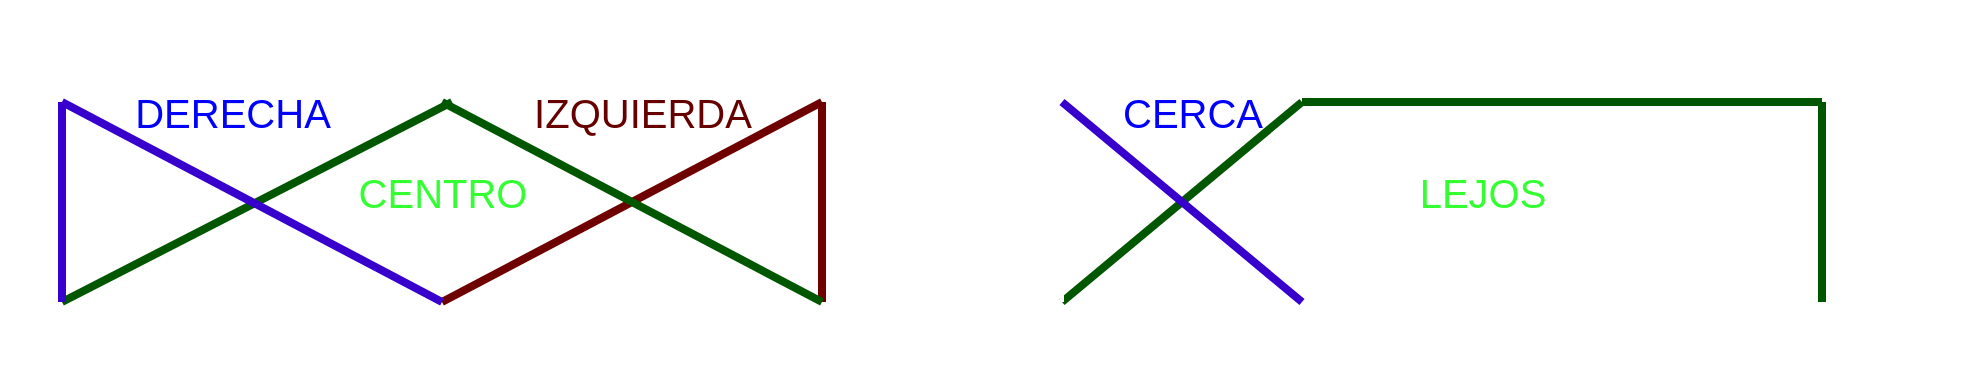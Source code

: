 <mxfile>
    <diagram id="yDrfxnIEmq6K1OEeBAZV" name="Page-1">
        <mxGraphModel dx="1109" dy="1194" grid="1" gridSize="10" guides="1" tooltips="1" connect="1" arrows="1" fold="1" page="1" pageScale="1" pageWidth="1169" pageHeight="827" math="0" shadow="0">
            <root>
                <mxCell id="0"/>
                <mxCell id="1" parent="0"/>
                <mxCell id="17" value="" style="rounded=1;whiteSpace=wrap;html=1;fillColor=none;strokeColor=#FFFFFF;fontColor=#FFFFFF;" parent="1" vertex="1">
                    <mxGeometry x="20" y="30" width="480" height="190" as="geometry"/>
                </mxCell>
                <mxCell id="18" value="" style="endArrow=classic;html=1;startArrow=none;startFill=0;endFill=1;strokeWidth=2;fontColor=#FFFFFF;strokeColor=#FFFFFF;" parent="1" edge="1">
                    <mxGeometry width="50" height="50" relative="1" as="geometry">
                        <mxPoint x="50" y="180" as="sourcePoint"/>
                        <mxPoint x="450" y="180" as="targetPoint"/>
                    </mxGeometry>
                </mxCell>
                <mxCell id="19" value="160" style="edgeLabel;html=1;align=center;verticalAlign=middle;resizable=0;points=[];fontColor=#FFFFFF;fontSize=20;labelBackgroundColor=none;" parent="18" vertex="1" connectable="0">
                    <mxGeometry x="-0.535" y="1" relative="1" as="geometry">
                        <mxPoint x="98" y="21" as="offset"/>
                    </mxGeometry>
                </mxCell>
                <mxCell id="20" value="320pixeles" style="edgeLabel;html=1;align=center;verticalAlign=middle;resizable=0;points=[];fontColor=#FFFFFF;fontSize=20;labelBackgroundColor=none;" parent="18" vertex="1" connectable="0">
                    <mxGeometry x="0.895" y="3" relative="1" as="geometry">
                        <mxPoint y="23" as="offset"/>
                    </mxGeometry>
                </mxCell>
                <mxCell id="21" value="" style="endArrow=none;html=1;fillColor=#008a00;strokeColor=#005700;strokeWidth=4;" parent="1" edge="1">
                    <mxGeometry width="50" height="50" relative="1" as="geometry">
                        <mxPoint x="50" y="180" as="sourcePoint"/>
                        <mxPoint x="245" y="80" as="targetPoint"/>
                    </mxGeometry>
                </mxCell>
                <mxCell id="22" value="" style="endArrow=none;html=1;fillColor=#a20025;strokeColor=#6F0000;strokeWidth=4;" parent="1" edge="1">
                    <mxGeometry width="50" height="50" relative="1" as="geometry">
                        <mxPoint x="240" y="180" as="sourcePoint"/>
                        <mxPoint x="430" y="80" as="targetPoint"/>
                    </mxGeometry>
                </mxCell>
                <mxCell id="23" value="" style="endArrow=none;html=1;fillColor=#a20025;strokeColor=#6F0000;strokeWidth=4;" parent="1" edge="1">
                    <mxGeometry width="50" height="50" relative="1" as="geometry">
                        <mxPoint x="430" y="180" as="sourcePoint"/>
                        <mxPoint x="430" y="80" as="targetPoint"/>
                    </mxGeometry>
                </mxCell>
                <mxCell id="24" value="" style="endArrow=classic;html=1;startArrow=none;startFill=0;endFill=1;strokeWidth=2;fontColor=#FFFFFF;strokeColor=#FFFFFF;" parent="1" edge="1">
                    <mxGeometry width="50" height="50" relative="1" as="geometry">
                        <mxPoint x="50" y="180" as="sourcePoint"/>
                        <mxPoint x="50" y="50" as="targetPoint"/>
                    </mxGeometry>
                </mxCell>
                <mxCell id="25" value="" style="endArrow=none;html=1;fontColor=#33FF33;strokeWidth=4;fillColor=#6a00ff;strokeColor=#3700CC;" parent="1" edge="1">
                    <mxGeometry width="50" height="50" relative="1" as="geometry">
                        <mxPoint x="50" y="80" as="sourcePoint"/>
                        <mxPoint x="240" y="180" as="targetPoint"/>
                    </mxGeometry>
                </mxCell>
                <mxCell id="26" value="CENTRO" style="text;html=1;align=center;verticalAlign=middle;resizable=0;points=[];autosize=1;strokeColor=none;fillColor=none;fontColor=#33FF33;fontSize=20;" parent="1" vertex="1">
                    <mxGeometry x="190" y="110" width="100" height="30" as="geometry"/>
                </mxCell>
                <mxCell id="27" value="DERECHA" style="text;html=1;align=center;verticalAlign=middle;resizable=0;points=[];autosize=1;fontColor=#0000FF;fontSize=20;" parent="1" vertex="1">
                    <mxGeometry x="80" y="70" width="110" height="30" as="geometry"/>
                </mxCell>
                <mxCell id="28" value="" style="endArrow=none;html=1;fillColor=#008a00;strokeColor=#005700;strokeWidth=4;" parent="1" edge="1">
                    <mxGeometry width="50" height="50" relative="1" as="geometry">
                        <mxPoint x="240" y="80" as="sourcePoint"/>
                        <mxPoint x="430" y="180" as="targetPoint"/>
                    </mxGeometry>
                </mxCell>
                <mxCell id="29" value="IZQUIERDA" style="text;html=1;align=center;verticalAlign=middle;resizable=0;points=[];autosize=1;fontColor=#660000;fontSize=20;" parent="1" vertex="1">
                    <mxGeometry x="280" y="70" width="120" height="30" as="geometry"/>
                </mxCell>
                <mxCell id="30" value="0" style="edgeLabel;html=1;align=center;verticalAlign=middle;resizable=0;points=[];fontColor=#FFFFFF;fontSize=20;labelBackgroundColor=none;" parent="1" vertex="1" connectable="0">
                    <mxGeometry x="60" y="200.0" as="geometry">
                        <mxPoint x="-6" y="-4" as="offset"/>
                    </mxGeometry>
                </mxCell>
                <mxCell id="31" value="" style="endArrow=none;html=1;fontColor=#33FF33;strokeWidth=4;fillColor=#6a00ff;strokeColor=#3700CC;" parent="1" edge="1">
                    <mxGeometry width="50" height="50" relative="1" as="geometry">
                        <mxPoint x="50" y="80" as="sourcePoint"/>
                        <mxPoint x="50" y="180" as="targetPoint"/>
                    </mxGeometry>
                </mxCell>
                <mxCell id="32" value="" style="rounded=1;whiteSpace=wrap;html=1;fillColor=none;strokeColor=#FFFFFF;fontColor=#FFFFFF;" parent="1" vertex="1">
                    <mxGeometry x="520" y="30" width="480" height="190" as="geometry"/>
                </mxCell>
                <mxCell id="33" value="" style="endArrow=classic;html=1;startArrow=none;startFill=0;endFill=1;strokeWidth=2;fontColor=#000000;strokeColor=#FFFFFF;" parent="1" edge="1">
                    <mxGeometry width="50" height="50" relative="1" as="geometry">
                        <mxPoint x="550" y="180" as="sourcePoint"/>
                        <mxPoint x="950" y="180" as="targetPoint"/>
                    </mxGeometry>
                </mxCell>
                <mxCell id="34" value="90" style="edgeLabel;html=1;align=center;verticalAlign=middle;resizable=0;points=[];fontColor=#FFFFFF;fontSize=20;labelBackgroundColor=none;" parent="33" vertex="1" connectable="0">
                    <mxGeometry x="-0.535" y="1" relative="1" as="geometry">
                        <mxPoint x="27" y="21" as="offset"/>
                    </mxGeometry>
                </mxCell>
                <mxCell id="35" value="500cm" style="edgeLabel;html=1;align=center;verticalAlign=middle;resizable=0;points=[];fontColor=#FFFFFF;fontSize=20;labelBackgroundColor=none;" parent="33" vertex="1" connectable="0">
                    <mxGeometry x="0.895" y="3" relative="1" as="geometry">
                        <mxPoint y="23" as="offset"/>
                    </mxGeometry>
                </mxCell>
                <mxCell id="36" value="" style="endArrow=none;html=1;fillColor=#008a00;strokeColor=#005700;strokeWidth=4;" parent="1" edge="1">
                    <mxGeometry width="50" height="50" relative="1" as="geometry">
                        <mxPoint x="550" y="180" as="sourcePoint"/>
                        <mxPoint x="670" y="80" as="targetPoint"/>
                    </mxGeometry>
                </mxCell>
                <mxCell id="37" value="" style="endArrow=none;html=1;fillColor=#008a00;strokeColor=#005700;strokeWidth=4;" parent="1" edge="1">
                    <mxGeometry width="50" height="50" relative="1" as="geometry">
                        <mxPoint x="670" y="80" as="sourcePoint"/>
                        <mxPoint x="930" y="80" as="targetPoint"/>
                    </mxGeometry>
                </mxCell>
                <mxCell id="38" value="" style="endArrow=none;html=1;fillColor=#008a00;strokeColor=#005700;strokeWidth=4;" parent="1" edge="1">
                    <mxGeometry width="50" height="50" relative="1" as="geometry">
                        <mxPoint x="930" y="180" as="sourcePoint"/>
                        <mxPoint x="930" y="80" as="targetPoint"/>
                    </mxGeometry>
                </mxCell>
                <mxCell id="39" value="" style="endArrow=classic;html=1;startArrow=none;startFill=0;endFill=1;strokeWidth=2;fontColor=#000000;strokeColor=#FFFFFF;" parent="1" edge="1">
                    <mxGeometry width="50" height="50" relative="1" as="geometry">
                        <mxPoint x="550" y="180" as="sourcePoint"/>
                        <mxPoint x="550" y="50" as="targetPoint"/>
                    </mxGeometry>
                </mxCell>
                <mxCell id="40" value="" style="endArrow=none;html=1;fontColor=#33FF33;strokeWidth=4;fillColor=#6a00ff;strokeColor=#3700CC;" parent="1" edge="1">
                    <mxGeometry width="50" height="50" relative="1" as="geometry">
                        <mxPoint x="550" y="80" as="sourcePoint"/>
                        <mxPoint x="670" y="180" as="targetPoint"/>
                    </mxGeometry>
                </mxCell>
                <mxCell id="41" value="LEJOS" style="text;html=1;align=center;verticalAlign=middle;resizable=0;points=[];autosize=1;strokeColor=none;fillColor=none;fontColor=#33FF33;fontSize=20;" parent="1" vertex="1">
                    <mxGeometry x="720" y="110" width="80" height="30" as="geometry"/>
                </mxCell>
                <mxCell id="42" value="CERCA" style="text;html=1;align=center;verticalAlign=middle;resizable=0;points=[];autosize=1;fontColor=#0000FF;fontSize=20;" parent="1" vertex="1">
                    <mxGeometry x="570" y="70" width="90" height="30" as="geometry"/>
                </mxCell>
                <mxCell id="43" value="&lt;font style=&quot;font-size: 20px&quot;&gt;distancia sensada&lt;/font&gt;" style="text;strokeColor=none;fillColor=none;html=1;fontSize=24;fontStyle=1;verticalAlign=middle;align=center;fontColor=#FFFFFF;" parent="1" vertex="1">
                    <mxGeometry x="800" y="30" width="195" height="40" as="geometry"/>
                </mxCell>
                <mxCell id="44" value="&lt;font style=&quot;font-size: 20px&quot;&gt;centro de masa&lt;/font&gt;" style="text;strokeColor=none;fillColor=none;html=1;fontSize=24;fontStyle=1;verticalAlign=middle;align=center;fontColor=#FFFFFF;" parent="1" vertex="1">
                    <mxGeometry x="330" y="30" width="160" height="40" as="geometry"/>
                </mxCell>
                <mxCell id="45" value="0" style="edgeLabel;html=1;align=center;verticalAlign=middle;resizable=0;points=[];fontColor=#FFFFFF;fontSize=20;labelBackgroundColor=none;" parent="1" vertex="1" connectable="0">
                    <mxGeometry x="680.103" y="210.0" as="geometry">
                        <mxPoint x="-122" y="-12" as="offset"/>
                    </mxGeometry>
                </mxCell>
                <mxCell id="46" value="1" style="edgeLabel;html=1;align=center;verticalAlign=middle;resizable=0;points=[];fontColor=#FFFFFF;fontSize=20;labelBackgroundColor=none;" parent="1" vertex="1" connectable="0">
                    <mxGeometry x="40" y="85.0" as="geometry">
                        <mxPoint x="-5" y="-4" as="offset"/>
                    </mxGeometry>
                </mxCell>
                <mxCell id="47" value="1" style="edgeLabel;html=1;align=center;verticalAlign=middle;resizable=0;points=[];fontColor=#FFFFFF;fontSize=20;labelBackgroundColor=none;" parent="1" vertex="1" connectable="0">
                    <mxGeometry x="50" y="90.0" as="geometry">
                        <mxPoint x="485" y="-10" as="offset"/>
                    </mxGeometry>
                </mxCell>
            </root>
        </mxGraphModel>
    </diagram>
</mxfile>
